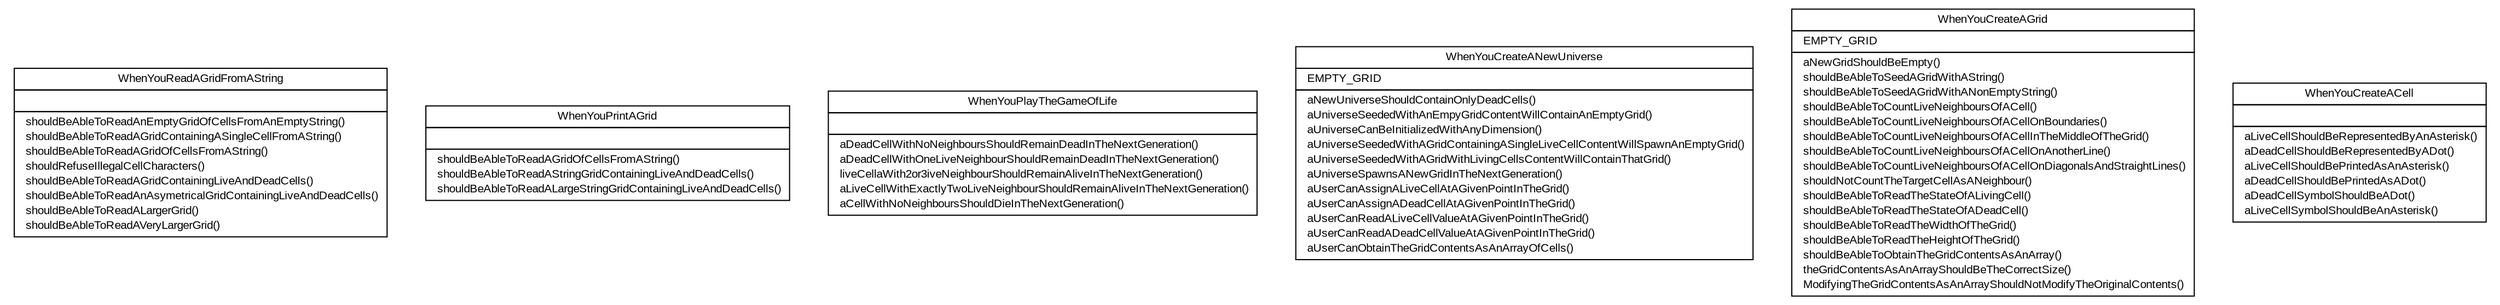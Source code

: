 #!/usr/local/bin/dot
#
# Class diagram 
# Generated by UmlGraph version 4.6 (http://www.spinellis.gr/sw/umlgraph)
#

digraph G {
	edge [fontname="arial",fontsize=10,labelfontname="arial",labelfontsize=10];
	node [fontname="arial",fontsize=10,shape=plaintext];
	// com.wakaleo.gameoflife.domain.WhenYouReadAGridFromAString
	c0 [label=<<table border="0" cellborder="1" cellspacing="0" cellpadding="2" port="p" href="./WhenYouReadAGridFromAString.html">
		<tr><td><table border="0" cellspacing="0" cellpadding="1">
			<tr><td> WhenYouReadAGridFromAString </td></tr>
		</table></td></tr>
		<tr><td><table border="0" cellspacing="0" cellpadding="1">
			<tr><td align="left">  </td></tr>
		</table></td></tr>
		<tr><td><table border="0" cellspacing="0" cellpadding="1">
			<tr><td align="left">  shouldBeAbleToReadAnEmptyGridOfCellsFromAnEmptyString() </td></tr>
			<tr><td align="left">  shouldBeAbleToReadAGridContainingASingleCellFromAString() </td></tr>
			<tr><td align="left">  shouldBeAbleToReadAGridOfCellsFromAString() </td></tr>
			<tr><td align="left">  shouldRefuseIllegalCellCharacters() </td></tr>
			<tr><td align="left">  shouldBeAbleToReadAGridContainingLiveAndDeadCells() </td></tr>
			<tr><td align="left">  shouldBeAbleToReadAnAsymetricalGridContainingLiveAndDeadCells() </td></tr>
			<tr><td align="left">  shouldBeAbleToReadALargerGrid() </td></tr>
			<tr><td align="left">  shouldBeAbleToReadAVeryLargerGrid() </td></tr>
		</table></td></tr>
		</table>>, fontname="arial", fontcolor="black", fontsize=10.0];
	// com.wakaleo.gameoflife.domain.WhenYouPrintAGrid
	c1 [label=<<table border="0" cellborder="1" cellspacing="0" cellpadding="2" port="p" href="./WhenYouPrintAGrid.html">
		<tr><td><table border="0" cellspacing="0" cellpadding="1">
			<tr><td> WhenYouPrintAGrid </td></tr>
		</table></td></tr>
		<tr><td><table border="0" cellspacing="0" cellpadding="1">
			<tr><td align="left">  </td></tr>
		</table></td></tr>
		<tr><td><table border="0" cellspacing="0" cellpadding="1">
			<tr><td align="left">  shouldBeAbleToReadAGridOfCellsFromAString() </td></tr>
			<tr><td align="left">  shouldBeAbleToReadAStringGridContainingLiveAndDeadCells() </td></tr>
			<tr><td align="left">  shouldBeAbleToReadALargeStringGridContainingLiveAndDeadCells() </td></tr>
		</table></td></tr>
		</table>>, fontname="arial", fontcolor="black", fontsize=10.0];
	// com.wakaleo.gameoflife.domain.WhenYouPlayTheGameOfLife
	c2 [label=<<table border="0" cellborder="1" cellspacing="0" cellpadding="2" port="p" href="./WhenYouPlayTheGameOfLife.html">
		<tr><td><table border="0" cellspacing="0" cellpadding="1">
			<tr><td> WhenYouPlayTheGameOfLife </td></tr>
		</table></td></tr>
		<tr><td><table border="0" cellspacing="0" cellpadding="1">
			<tr><td align="left">  </td></tr>
		</table></td></tr>
		<tr><td><table border="0" cellspacing="0" cellpadding="1">
			<tr><td align="left">  aDeadCellWithNoNeighboursShouldRemainDeadInTheNextGeneration() </td></tr>
			<tr><td align="left">  aDeadCellWithOneLiveNeighbourShouldRemainDeadInTheNextGeneration() </td></tr>
			<tr><td align="left">  liveCellaWith2or3iveNeighbourShouldRemainAliveInTheNextGeneration() </td></tr>
			<tr><td align="left">  aLiveCellWithExactlyTwoLiveNeighbourShouldRemainAliveInTheNextGeneration() </td></tr>
			<tr><td align="left">  aCellWithNoNeighboursShouldDieInTheNextGeneration() </td></tr>
		</table></td></tr>
		</table>>, fontname="arial", fontcolor="black", fontsize=10.0];
	// com.wakaleo.gameoflife.domain.WhenYouCreateANewUniverse
	c3 [label=<<table border="0" cellborder="1" cellspacing="0" cellpadding="2" port="p" href="./WhenYouCreateANewUniverse.html">
		<tr><td><table border="0" cellspacing="0" cellpadding="1">
			<tr><td> WhenYouCreateANewUniverse </td></tr>
		</table></td></tr>
		<tr><td><table border="0" cellspacing="0" cellpadding="1">
			<tr><td align="left">  EMPTY_GRID </td></tr>
		</table></td></tr>
		<tr><td><table border="0" cellspacing="0" cellpadding="1">
			<tr><td align="left">  aNewUniverseShouldContainOnlyDeadCells() </td></tr>
			<tr><td align="left">  aUniverseSeededWithAnEmpyGridContentWillContainAnEmptyGrid() </td></tr>
			<tr><td align="left">  aUniverseCanBeInitializedWithAnyDimension() </td></tr>
			<tr><td align="left">  aUniverseSeededWithAGridContainingASingleLiveCellContentWillSpawnAnEmptyGrid() </td></tr>
			<tr><td align="left">  aUniverseSeededWithAGridWithLivingCellsContentWillContainThatGrid() </td></tr>
			<tr><td align="left">  aUniverseSpawnsANewGridInTheNextGeneration() </td></tr>
			<tr><td align="left">  aUserCanAssignALiveCellAtAGivenPointInTheGrid() </td></tr>
			<tr><td align="left">  aUserCanAssignADeadCellAtAGivenPointInTheGrid() </td></tr>
			<tr><td align="left">  aUserCanReadALiveCellValueAtAGivenPointInTheGrid() </td></tr>
			<tr><td align="left">  aUserCanReadADeadCellValueAtAGivenPointInTheGrid() </td></tr>
			<tr><td align="left">  aUserCanObtainTheGridContentsAsAnArrayOfCells() </td></tr>
		</table></td></tr>
		</table>>, fontname="arial", fontcolor="black", fontsize=10.0];
	// com.wakaleo.gameoflife.domain.WhenYouCreateAGrid
	c4 [label=<<table border="0" cellborder="1" cellspacing="0" cellpadding="2" port="p" href="./WhenYouCreateAGrid.html">
		<tr><td><table border="0" cellspacing="0" cellpadding="1">
			<tr><td> WhenYouCreateAGrid </td></tr>
		</table></td></tr>
		<tr><td><table border="0" cellspacing="0" cellpadding="1">
			<tr><td align="left">  EMPTY_GRID </td></tr>
		</table></td></tr>
		<tr><td><table border="0" cellspacing="0" cellpadding="1">
			<tr><td align="left">  aNewGridShouldBeEmpty() </td></tr>
			<tr><td align="left">  shouldBeAbleToSeedAGridWithAString() </td></tr>
			<tr><td align="left">  shouldBeAbleToSeedAGridWithANonEmptyString() </td></tr>
			<tr><td align="left">  shouldBeAbleToCountLiveNeighboursOfACell() </td></tr>
			<tr><td align="left">  shouldBeAbleToCountLiveNeighboursOfACellOnBoundaries() </td></tr>
			<tr><td align="left">  shouldBeAbleToCountLiveNeighboursOfACellInTheMiddleOfTheGrid() </td></tr>
			<tr><td align="left">  shouldBeAbleToCountLiveNeighboursOfACellOnAnotherLine() </td></tr>
			<tr><td align="left">  shouldBeAbleToCountLiveNeighboursOfACellOnDiagonalsAndStraightLines() </td></tr>
			<tr><td align="left">  shouldNotCountTheTargetCellAsANeighbour() </td></tr>
			<tr><td align="left">  shouldBeAbleToReadTheStateOfALivingCell() </td></tr>
			<tr><td align="left">  shouldBeAbleToReadTheStateOfADeadCell() </td></tr>
			<tr><td align="left">  shouldBeAbleToReadTheWidthOfTheGrid() </td></tr>
			<tr><td align="left">  shouldBeAbleToReadTheHeightOfTheGrid() </td></tr>
			<tr><td align="left">  shouldBeAbleToObtainTheGridContentsAsAnArray() </td></tr>
			<tr><td align="left">  theGridContentsAsAnArrayShouldBeTheCorrectSize() </td></tr>
			<tr><td align="left">  ModifyingTheGridContentsAsAnArrayShouldNotModifyTheOriginalContents() </td></tr>
		</table></td></tr>
		</table>>, fontname="arial", fontcolor="black", fontsize=10.0];
	// com.wakaleo.gameoflife.domain.WhenYouCreateACell
	c5 [label=<<table border="0" cellborder="1" cellspacing="0" cellpadding="2" port="p" href="./WhenYouCreateACell.html">
		<tr><td><table border="0" cellspacing="0" cellpadding="1">
			<tr><td> WhenYouCreateACell </td></tr>
		</table></td></tr>
		<tr><td><table border="0" cellspacing="0" cellpadding="1">
			<tr><td align="left">  </td></tr>
		</table></td></tr>
		<tr><td><table border="0" cellspacing="0" cellpadding="1">
			<tr><td align="left">  aLiveCellShouldBeRepresentedByAnAsterisk() </td></tr>
			<tr><td align="left">  aDeadCellShouldBeRepresentedByADot() </td></tr>
			<tr><td align="left">  aLiveCellShouldBePrintedAsAnAsterisk() </td></tr>
			<tr><td align="left">  aDeadCellShouldBePrintedAsADot() </td></tr>
			<tr><td align="left">  aDeadCellSymbolShouldBeADot() </td></tr>
			<tr><td align="left">  aLiveCellSymbolShouldBeAnAsterisk() </td></tr>
		</table></td></tr>
		</table>>, fontname="arial", fontcolor="black", fontsize=10.0];
}


